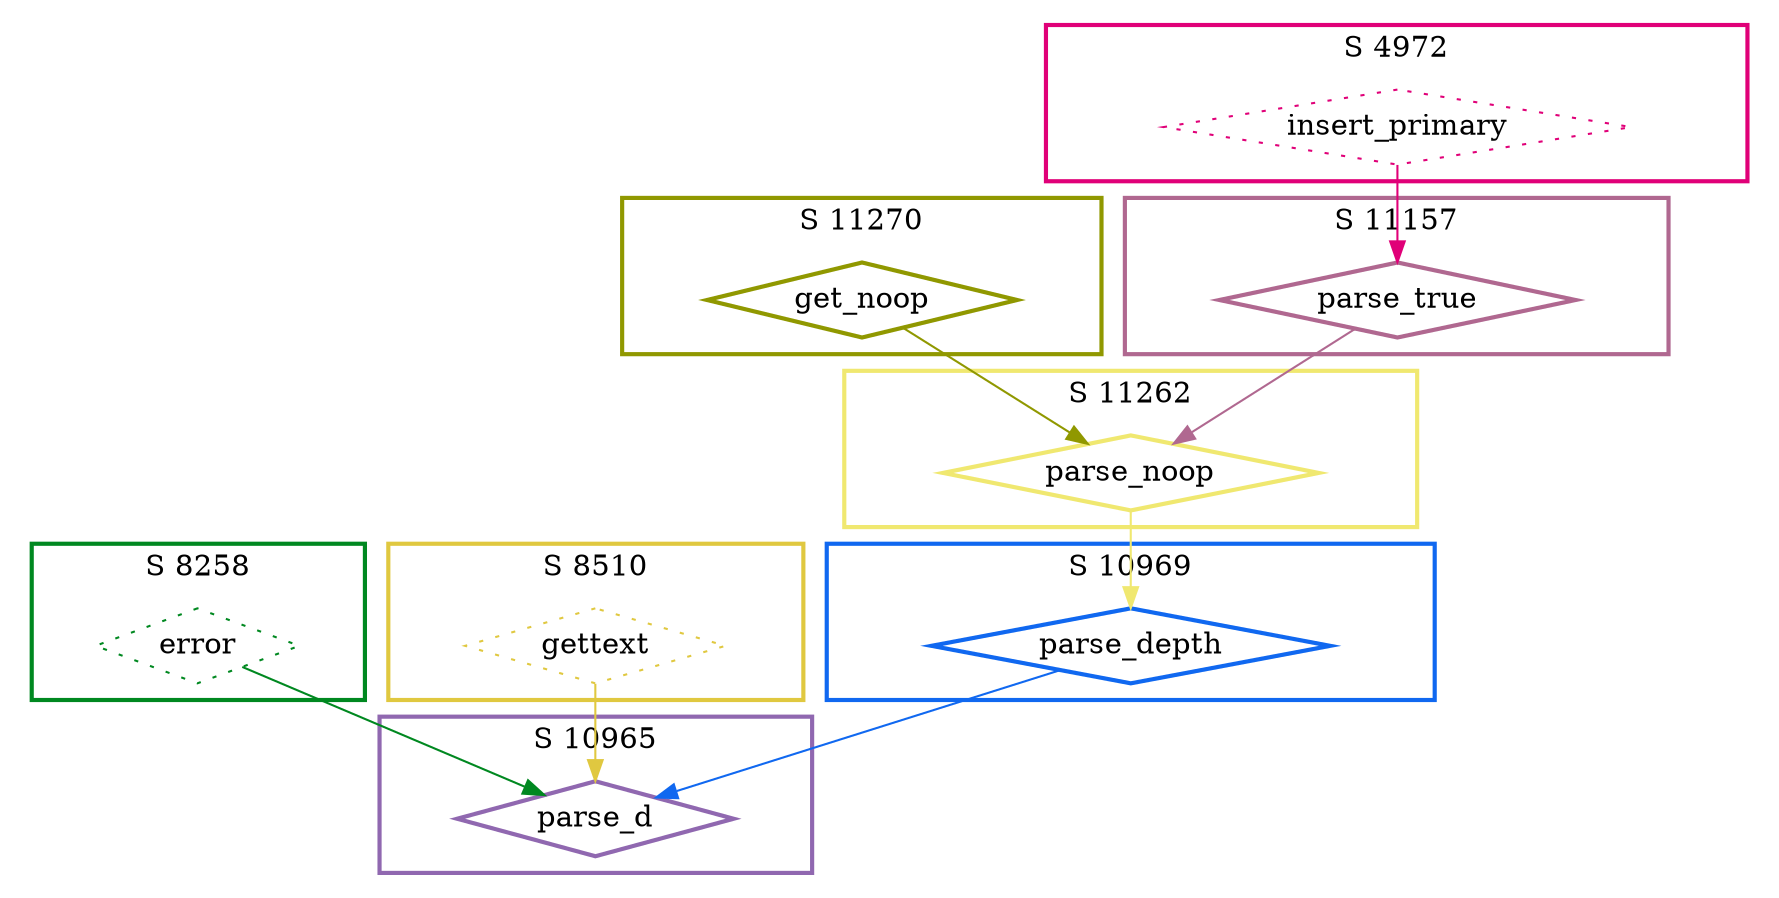 digraph G {
  ratio=0.500000;
  "UV parse_true (11157)" [shape=diamond, label="parse_true",
                           color="#B06890", style=bold];
  "UV parse_d (10965)" [shape=diamond, label="parse_d", color="#9068B0",
                        style=bold];
  "UV parse_depth (10969)" [shape=diamond, label="parse_depth",
                            color="#1068F0", style=bold];
  "UV parse_noop (11262)" [shape=diamond, label="parse_noop",
                           color="#F0E870", style=bold];
  "UV error (8258)" [shape=diamond, label="error", color="#008820",
                     style=dotted];
  "UV get_noop (11270)" [shape=diamond, label="get_noop", color="#909800",
                         style=bold];
  "UV insert_primary (4972)" [shape=diamond, label="insert_primary",
                              color="#E00078", style=dotted];
  "UV gettext (8510)" [shape=diamond, label="gettext", color="#E0C840",
                       style=dotted];
  
  subgraph cluster_8510 { label="S 8510";
    color="#E0C840";
    style=bold;
    "UV gettext (8510)"; };
  subgraph cluster_11262 { label="S 11262";
    color="#F0E870";
    style=bold;
    "UV parse_noop (11262)"; };
  subgraph cluster_8258 { label="S 8258";
    color="#008820";
    style=bold;
    "UV error (8258)"; };
  subgraph cluster_10969 { label="S 10969";
    color="#1068F0";
    style=bold;
    "UV parse_depth (10969)"; };
  subgraph cluster_4972 { label="S 4972";
    color="#E00078";
    style=bold;
    "UV insert_primary (4972)"; };
  subgraph cluster_11270 { label="S 11270";
    color="#909800";
    style=bold;
    "UV get_noop (11270)"; };
  subgraph cluster_11157 { label="S 11157";
    color="#B06890";
    style=bold;
    "UV parse_true (11157)"; };
  subgraph cluster_10965 { label="S 10965";
    color="#9068B0";
    style=bold;
    "UV parse_d (10965)"; };
  
  "UV parse_true (11157)" -> "UV parse_noop (11262)" [color="#B06890"];
  "UV parse_depth (10969)" -> "UV parse_d (10965)" [color="#1068F0"];
  "UV parse_noop (11262)" -> "UV parse_depth (10969)" [color="#F0E870"];
  "UV error (8258)" -> "UV parse_d (10965)" [color="#008820"];
  "UV get_noop (11270)" -> "UV parse_noop (11262)" [color="#909800"];
  "UV insert_primary (4972)" -> "UV parse_true (11157)" [color="#E00078"];
  "UV gettext (8510)" -> "UV parse_d (10965)" [color="#E0C840"];
  
  }
